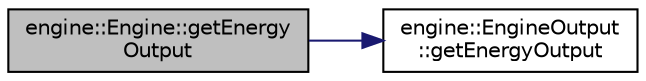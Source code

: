 digraph "engine::Engine::getEnergyOutput"
{
 // LATEX_PDF_SIZE
  edge [fontname="Helvetica",fontsize="10",labelfontname="Helvetica",labelfontsize="10"];
  node [fontname="Helvetica",fontsize="10",shape=record];
  rankdir="LR";
  Node1 [label="engine::Engine::getEnergy\lOutput",height=0.2,width=0.4,color="black", fillcolor="grey75", style="filled", fontcolor="black",tooltip=" "];
  Node1 -> Node2 [color="midnightblue",fontsize="10",style="solid",fontname="Helvetica"];
  Node2 [label="engine::EngineOutput\l::getEnergyOutput",height=0.2,width=0.4,color="black", fillcolor="white", style="filled",URL="$classengine_1_1EngineOutput.html#a27a826a889906cf0f5cd77fbc246b98b",tooltip=" "];
}
